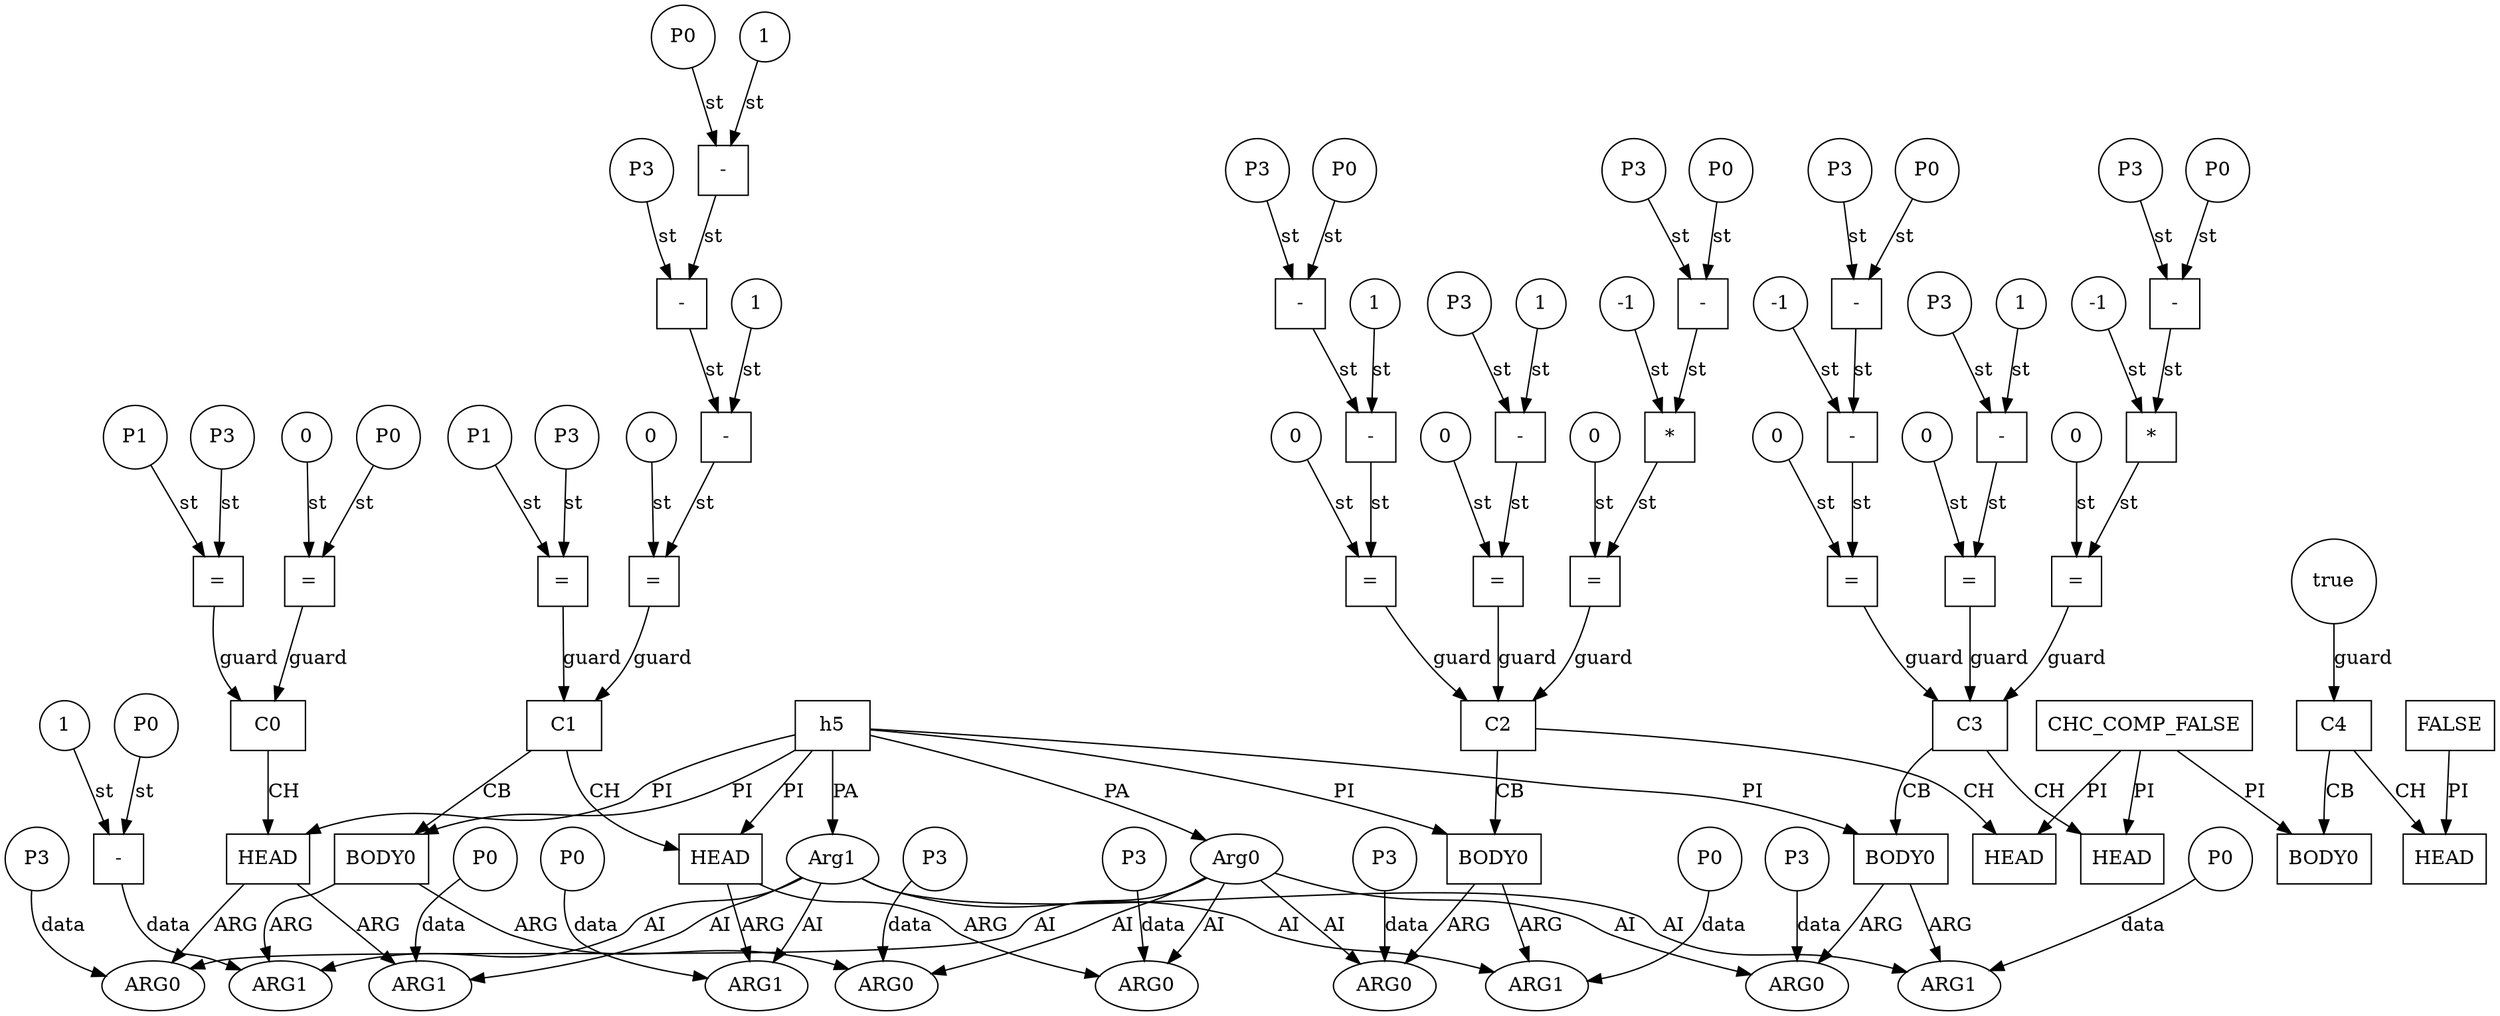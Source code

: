 // Horn Graph
digraph {
	"predicate_0" [label="h5"  nodeName="predicate_0" class=predicateName GNNNodeID=0 shape="box"]
	"predicateArgument_0" [label="Arg0"  nodeName="predicateArgument_0" class=predicateArgument GNNNodeID=1 shape="ellipse"]
		"predicate_0" -> "predicateArgument_0" [ label="PA"]
	"predicateArgument_1" [label="Arg1"  nodeName="predicateArgument_1" class=predicateArgument GNNNodeID=2 shape="ellipse"]
		"predicate_0" -> "predicateArgument_1" [ label="PA"]
	"predicate_1" [label="CHC_COMP_FALSE"  nodeName="predicate_1" class=predicateName GNNNodeID=3 shape="box"]
	"predicate_2" [label="FALSE"  nodeName="predicate_2" class=predicateName GNNNodeID=4 shape="box"]
	"clause_0" [label="C0"  nodeName="clause_0" class=clause GNNNodeID=5 shape="box"]
	"=_6" [label="="  nodeName="=_6" class=operator GNNNodeID=6 shape="square"]
		"=_6" -> "clause_0" [ label="guard"]
	"0_7" [label="0"  nodeName="0_7" class=constant GNNNodeID=7 shape="circle"]
		"0_7" -> "=_6" [ label="st"]
	"P0_8" [label="P0"  nodeName="P0_8" class=symbolicConstant GNNNodeID=8 shape="circle"]
		"P0_8" -> "=_6" [ label="st"]
	"=_9" [label="="  nodeName="=_9" class=operator GNNNodeID=9 shape="square"]
		"=_9" -> "clause_0" [ label="guard"]
	"P1_10" [label="P1"  nodeName="P1_10" class=symbolicConstant GNNNodeID=10 shape="circle"]
		"P1_10" -> "=_9" [ label="st"]
	"P3_11" [label="P3"  nodeName="P3_11" class=symbolicConstant GNNNodeID=11 shape="circle"]
		"P3_11" -> "=_9" [ label="st"]
	"clauseHead_0" [label="HEAD"  nodeName="clauseHead_0" class=clauseHead GNNNodeID=12 shape="box"]
		"clause_0" -> "clauseHead_0" [ label="CH"]
		"predicate_0" -> "clauseHead_0" [ label="PI"]
	"clauseArgument_0" [label="ARG0"  nodeName="clauseArgument_0" class=clauseArg GNNNodeID=13 shape="ellipse"]
		"clauseHead_0" -> "clauseArgument_0" [ label="ARG"]
		"predicateArgument_0" -> "clauseArgument_0" [ label="AI"]
	"P3_14" [label="P3"  nodeName="P3_14" class=symbolicConstant GNNNodeID=14 shape="circle"]
		"P3_14" -> "clauseArgument_0" [ label="data"]
	"clauseArgument_1" [label="ARG1"  nodeName="clauseArgument_1" class=clauseArg GNNNodeID=15 shape="ellipse"]
		"clauseHead_0" -> "clauseArgument_1" [ label="ARG"]
		"predicateArgument_1" -> "clauseArgument_1" [ label="AI"]
	"P0_16" [label="P0"  nodeName="P0_16" class=symbolicConstant GNNNodeID=16 shape="circle"]
		"P0_16" -> "clauseArgument_1" [ label="data"]
	"clause_1" [label="C1"  nodeName="clause_1" class=clause GNNNodeID=17 shape="box"]
	">=_18" [label="="  nodeName=">=_18" class=operator GNNNodeID=18 shape="square"]
		">=_18" -> "clause_1" [ label="guard"]
	"0_19" [label="0"  nodeName="0_19" class=constant GNNNodeID=19 shape="circle"]
		"0_19" -> ">=_18" [ label="st"]
	"-_20" [label="-"  nodeName="-_20" class=operator GNNNodeID=20 shape="square"]
		"-_20" -> ">=_18" [ label="st"]
	"-_21" [label="-"  nodeName="-_21" class=operator GNNNodeID=21 shape="square"]
		"-_21" -> "-_20" [ label="st"]
	"P3_22" [label="P3"  nodeName="P3_22" class=symbolicConstant GNNNodeID=22 shape="circle"]
		"P3_22" -> "-_21" [ label="st"]
	"-_23" [label="-"  nodeName="-_23" class=operator GNNNodeID=23 shape="square"]
		"-_23" -> "-_21" [ label="st"]
	"P0_24" [label="P0"  nodeName="P0_24" class=symbolicConstant GNNNodeID=24 shape="circle"]
		"P0_24" -> "-_23" [ label="st"]
	"1_25" [label="1"  nodeName="1_25" class=constant GNNNodeID=25 shape="circle"]
		"1_25" -> "-_23" [ label="st"]
	"1_26" [label="1"  nodeName="1_26" class=constant GNNNodeID=26 shape="circle"]
		"1_26" -> "-_20" [ label="st"]
	"=_27" [label="="  nodeName="=_27" class=operator GNNNodeID=27 shape="square"]
		"=_27" -> "clause_1" [ label="guard"]
	"P1_28" [label="P1"  nodeName="P1_28" class=symbolicConstant GNNNodeID=28 shape="circle"]
		"P1_28" -> "=_27" [ label="st"]
	"P3_29" [label="P3"  nodeName="P3_29" class=symbolicConstant GNNNodeID=29 shape="circle"]
		"P3_29" -> "=_27" [ label="st"]
	"clauseHead_1" [label="HEAD"  nodeName="clauseHead_1" class=clauseHead GNNNodeID=30 shape="box"]
		"clause_1" -> "clauseHead_1" [ label="CH"]
		"predicate_0" -> "clauseHead_1" [ label="PI"]
	"clauseArgument_2" [label="ARG0"  nodeName="clauseArgument_2" class=clauseArg GNNNodeID=31 shape="ellipse"]
		"clauseHead_1" -> "clauseArgument_2" [ label="ARG"]
		"predicateArgument_0" -> "clauseArgument_2" [ label="AI"]
	"P3_32" [label="P3"  nodeName="P3_32" class=symbolicConstant GNNNodeID=32 shape="circle"]
		"P3_32" -> "clauseArgument_2" [ label="data"]
	"clauseArgument_3" [label="ARG1"  nodeName="clauseArgument_3" class=clauseArg GNNNodeID=33 shape="ellipse"]
		"clauseHead_1" -> "clauseArgument_3" [ label="ARG"]
		"predicateArgument_1" -> "clauseArgument_3" [ label="AI"]
	"P0_34" [label="P0"  nodeName="P0_34" class=symbolicConstant GNNNodeID=34 shape="circle"]
		"P0_34" -> "clauseArgument_3" [ label="data"]
	"clauseBody_0" [label="BODY0"  nodeName="clauseBody_0" class=clauseBody GNNNodeID=35 shape="box"]
		"clause_1" -> "clauseBody_0" [ label="CB"]
		"predicate_0" -> "clauseBody_0" [ label="PI"]
	"clauseArgument_4" [label="ARG0"  nodeName="clauseArgument_4" class=clauseArg GNNNodeID=36 shape="ellipse"]
		"clauseBody_0" -> "clauseArgument_4" [ label="ARG"]
		"predicateArgument_0" -> "clauseArgument_4" [ label="AI"]
	"P3_37" [label="P3"  nodeName="P3_37" class=symbolicConstant GNNNodeID=37 shape="circle"]
		"P3_37" -> "clauseArgument_4" [ label="data"]
	"clauseArgument_5" [label="ARG1"  nodeName="clauseArgument_5" class=clauseArg GNNNodeID=38 shape="ellipse"]
		"clauseBody_0" -> "clauseArgument_5" [ label="ARG"]
		"predicateArgument_1" -> "clauseArgument_5" [ label="AI"]
	"-_39" [label="-"  nodeName="-_39" class=operator GNNNodeID=39 shape="square"]
		"-_39" -> "clauseArgument_5" [ label="data"]
	"P0_40" [label="P0"  nodeName="P0_40" class=symbolicConstant GNNNodeID=40 shape="circle"]
		"P0_40" -> "-_39" [ label="st"]
	"1_41" [label="1"  nodeName="1_41" class=constant GNNNodeID=41 shape="circle"]
		"1_41" -> "-_39" [ label="st"]
	"clause_2" [label="C2"  nodeName="clause_2" class=clause GNNNodeID=42 shape="box"]
	">=_43" [label="="  nodeName=">=_43" class=operator GNNNodeID=43 shape="square"]
		">=_43" -> "clause_2" [ label="guard"]
	"0_44" [label="0"  nodeName="0_44" class=constant GNNNodeID=44 shape="circle"]
		"0_44" -> ">=_43" [ label="st"]
	"-_45" [label="-"  nodeName="-_45" class=operator GNNNodeID=45 shape="square"]
		"-_45" -> ">=_43" [ label="st"]
	"-_46" [label="-"  nodeName="-_46" class=operator GNNNodeID=46 shape="square"]
		"-_46" -> "-_45" [ label="st"]
	"P3_47" [label="P3"  nodeName="P3_47" class=symbolicConstant GNNNodeID=47 shape="circle"]
		"P3_47" -> "-_46" [ label="st"]
	"P0_48" [label="P0"  nodeName="P0_48" class=symbolicConstant GNNNodeID=48 shape="circle"]
		"P0_48" -> "-_46" [ label="st"]
	"1_49" [label="1"  nodeName="1_49" class=constant GNNNodeID=49 shape="circle"]
		"1_49" -> "-_45" [ label="st"]
	">=_50" [label="="  nodeName=">=_50" class=operator GNNNodeID=50 shape="square"]
		">=_50" -> "clause_2" [ label="guard"]
	"0_51" [label="0"  nodeName="0_51" class=constant GNNNodeID=51 shape="circle"]
		"0_51" -> ">=_50" [ label="st"]
	"-_52" [label="-"  nodeName="-_52" class=operator GNNNodeID=52 shape="square"]
		"-_52" -> ">=_50" [ label="st"]
	"P3_53" [label="P3"  nodeName="P3_53" class=symbolicConstant GNNNodeID=53 shape="circle"]
		"P3_53" -> "-_52" [ label="st"]
	"1_54" [label="1"  nodeName="1_54" class=constant GNNNodeID=54 shape="circle"]
		"1_54" -> "-_52" [ label="st"]
	">=_55" [label="="  nodeName=">=_55" class=operator GNNNodeID=55 shape="square"]
		">=_55" -> "clause_2" [ label="guard"]
	"0_56" [label="0"  nodeName="0_56" class=constant GNNNodeID=56 shape="circle"]
		"0_56" -> ">=_55" [ label="st"]
	"*_57" [label="*"  nodeName="*_57" class=operator GNNNodeID=57 shape="square"]
		"*_57" -> ">=_55" [ label="st"]
	"-1_58" [label="-1"  nodeName="-1_58" class=constant GNNNodeID=58 shape="circle"]
		"-1_58" -> "*_57" [ label="st"]
	"-_59" [label="-"  nodeName="-_59" class=operator GNNNodeID=59 shape="square"]
		"-_59" -> "*_57" [ label="st"]
	"P3_60" [label="P3"  nodeName="P3_60" class=symbolicConstant GNNNodeID=60 shape="circle"]
		"P3_60" -> "-_59" [ label="st"]
	"P0_61" [label="P0"  nodeName="P0_61" class=symbolicConstant GNNNodeID=61 shape="circle"]
		"P0_61" -> "-_59" [ label="st"]
	"clauseHead_2" [label="HEAD"  nodeName="clauseHead_2" class=clauseHead GNNNodeID=62 shape="box"]
		"clause_2" -> "clauseHead_2" [ label="CH"]
		"predicate_1" -> "clauseHead_2" [ label="PI"]
	"clauseBody_1" [label="BODY0"  nodeName="clauseBody_1" class=clauseBody GNNNodeID=63 shape="box"]
		"clause_2" -> "clauseBody_1" [ label="CB"]
		"predicate_0" -> "clauseBody_1" [ label="PI"]
	"clauseArgument_6" [label="ARG0"  nodeName="clauseArgument_6" class=clauseArg GNNNodeID=64 shape="ellipse"]
		"clauseBody_1" -> "clauseArgument_6" [ label="ARG"]
		"predicateArgument_0" -> "clauseArgument_6" [ label="AI"]
	"P3_65" [label="P3"  nodeName="P3_65" class=symbolicConstant GNNNodeID=65 shape="circle"]
		"P3_65" -> "clauseArgument_6" [ label="data"]
	"clauseArgument_7" [label="ARG1"  nodeName="clauseArgument_7" class=clauseArg GNNNodeID=66 shape="ellipse"]
		"clauseBody_1" -> "clauseArgument_7" [ label="ARG"]
		"predicateArgument_1" -> "clauseArgument_7" [ label="AI"]
	"P0_67" [label="P0"  nodeName="P0_67" class=symbolicConstant GNNNodeID=67 shape="circle"]
		"P0_67" -> "clauseArgument_7" [ label="data"]
	"clause_3" [label="C3"  nodeName="clause_3" class=clause GNNNodeID=68 shape="box"]
	">=_69" [label="="  nodeName=">=_69" class=operator GNNNodeID=69 shape="square"]
		">=_69" -> "clause_3" [ label="guard"]
	"0_70" [label="0"  nodeName="0_70" class=constant GNNNodeID=70 shape="circle"]
		"0_70" -> ">=_69" [ label="st"]
	"-_71" [label="-"  nodeName="-_71" class=operator GNNNodeID=71 shape="square"]
		"-_71" -> ">=_69" [ label="st"]
	"-1_72" [label="-1"  nodeName="-1_72" class=constant GNNNodeID=72 shape="circle"]
		"-1_72" -> "-_71" [ label="st"]
	"-_73" [label="-"  nodeName="-_73" class=operator GNNNodeID=73 shape="square"]
		"-_73" -> "-_71" [ label="st"]
	"P3_74" [label="P3"  nodeName="P3_74" class=symbolicConstant GNNNodeID=74 shape="circle"]
		"P3_74" -> "-_73" [ label="st"]
	"P0_75" [label="P0"  nodeName="P0_75" class=symbolicConstant GNNNodeID=75 shape="circle"]
		"P0_75" -> "-_73" [ label="st"]
	">=_76" [label="="  nodeName=">=_76" class=operator GNNNodeID=76 shape="square"]
		">=_76" -> "clause_3" [ label="guard"]
	"0_77" [label="0"  nodeName="0_77" class=constant GNNNodeID=77 shape="circle"]
		"0_77" -> ">=_76" [ label="st"]
	"-_78" [label="-"  nodeName="-_78" class=operator GNNNodeID=78 shape="square"]
		"-_78" -> ">=_76" [ label="st"]
	"P3_79" [label="P3"  nodeName="P3_79" class=symbolicConstant GNNNodeID=79 shape="circle"]
		"P3_79" -> "-_78" [ label="st"]
	"1_80" [label="1"  nodeName="1_80" class=constant GNNNodeID=80 shape="circle"]
		"1_80" -> "-_78" [ label="st"]
	">=_81" [label="="  nodeName=">=_81" class=operator GNNNodeID=81 shape="square"]
		">=_81" -> "clause_3" [ label="guard"]
	"0_82" [label="0"  nodeName="0_82" class=constant GNNNodeID=82 shape="circle"]
		"0_82" -> ">=_81" [ label="st"]
	"*_83" [label="*"  nodeName="*_83" class=operator GNNNodeID=83 shape="square"]
		"*_83" -> ">=_81" [ label="st"]
	"-1_84" [label="-1"  nodeName="-1_84" class=constant GNNNodeID=84 shape="circle"]
		"-1_84" -> "*_83" [ label="st"]
	"-_85" [label="-"  nodeName="-_85" class=operator GNNNodeID=85 shape="square"]
		"-_85" -> "*_83" [ label="st"]
	"P3_86" [label="P3"  nodeName="P3_86" class=symbolicConstant GNNNodeID=86 shape="circle"]
		"P3_86" -> "-_85" [ label="st"]
	"P0_87" [label="P0"  nodeName="P0_87" class=symbolicConstant GNNNodeID=87 shape="circle"]
		"P0_87" -> "-_85" [ label="st"]
	"clauseHead_3" [label="HEAD"  nodeName="clauseHead_3" class=clauseHead GNNNodeID=88 shape="box"]
		"clause_3" -> "clauseHead_3" [ label="CH"]
		"predicate_1" -> "clauseHead_3" [ label="PI"]
	"clauseBody_2" [label="BODY0"  nodeName="clauseBody_2" class=clauseBody GNNNodeID=89 shape="box"]
		"clause_3" -> "clauseBody_2" [ label="CB"]
		"predicate_0" -> "clauseBody_2" [ label="PI"]
	"clauseArgument_8" [label="ARG0"  nodeName="clauseArgument_8" class=clauseArg GNNNodeID=90 shape="ellipse"]
		"clauseBody_2" -> "clauseArgument_8" [ label="ARG"]
		"predicateArgument_0" -> "clauseArgument_8" [ label="AI"]
	"P3_91" [label="P3"  nodeName="P3_91" class=symbolicConstant GNNNodeID=91 shape="circle"]
		"P3_91" -> "clauseArgument_8" [ label="data"]
	"clauseArgument_9" [label="ARG1"  nodeName="clauseArgument_9" class=clauseArg GNNNodeID=92 shape="ellipse"]
		"clauseBody_2" -> "clauseArgument_9" [ label="ARG"]
		"predicateArgument_1" -> "clauseArgument_9" [ label="AI"]
	"P0_93" [label="P0"  nodeName="P0_93" class=symbolicConstant GNNNodeID=93 shape="circle"]
		"P0_93" -> "clauseArgument_9" [ label="data"]
	"clause_4" [label="C4"  nodeName="clause_4" class=clause GNNNodeID=94 shape="box"]
	"true_95" [label="true"  nodeName="true_95" class=constant GNNNodeID=95 shape="circle"]
		"true_95" -> "clause_4" [ label="guard"]
	"clauseHead_4" [label="HEAD"  nodeName="clauseHead_4" class=clauseHead GNNNodeID=96 shape="box"]
		"clause_4" -> "clauseHead_4" [ label="CH"]
		"predicate_2" -> "clauseHead_4" [ label="PI"]
	"clauseBody_3" [label="BODY0"  nodeName="clauseBody_3" class=clauseBody GNNNodeID=97 shape="box"]
		"clause_4" -> "clauseBody_3" [ label="CB"]
		"predicate_1" -> "clauseBody_3" [ label="PI"]
}
